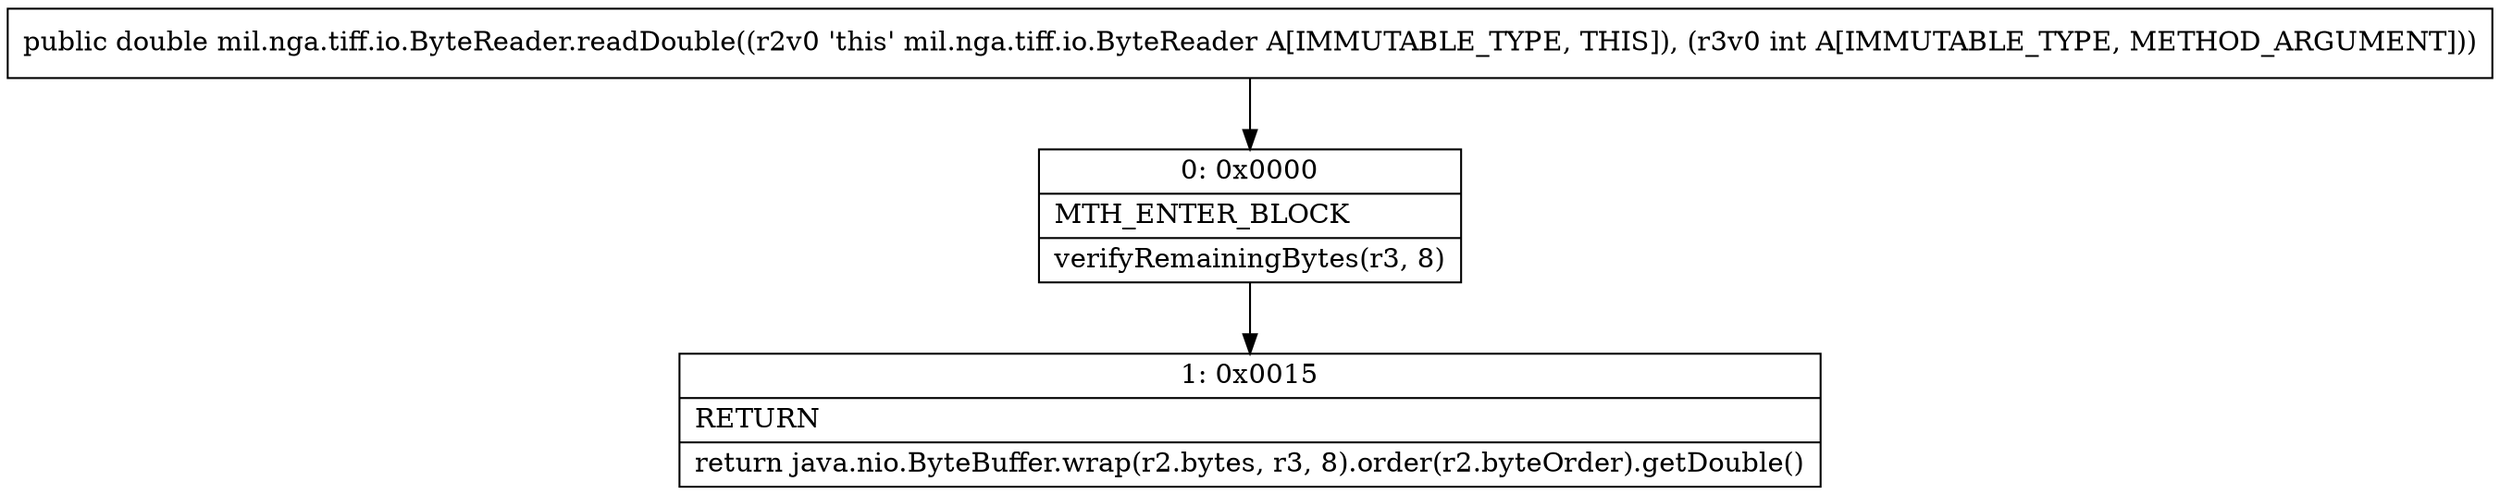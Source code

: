 digraph "CFG formil.nga.tiff.io.ByteReader.readDouble(I)D" {
Node_0 [shape=record,label="{0\:\ 0x0000|MTH_ENTER_BLOCK\l|verifyRemainingBytes(r3, 8)\l}"];
Node_1 [shape=record,label="{1\:\ 0x0015|RETURN\l|return java.nio.ByteBuffer.wrap(r2.bytes, r3, 8).order(r2.byteOrder).getDouble()\l}"];
MethodNode[shape=record,label="{public double mil.nga.tiff.io.ByteReader.readDouble((r2v0 'this' mil.nga.tiff.io.ByteReader A[IMMUTABLE_TYPE, THIS]), (r3v0 int A[IMMUTABLE_TYPE, METHOD_ARGUMENT])) }"];
MethodNode -> Node_0;
Node_0 -> Node_1;
}


